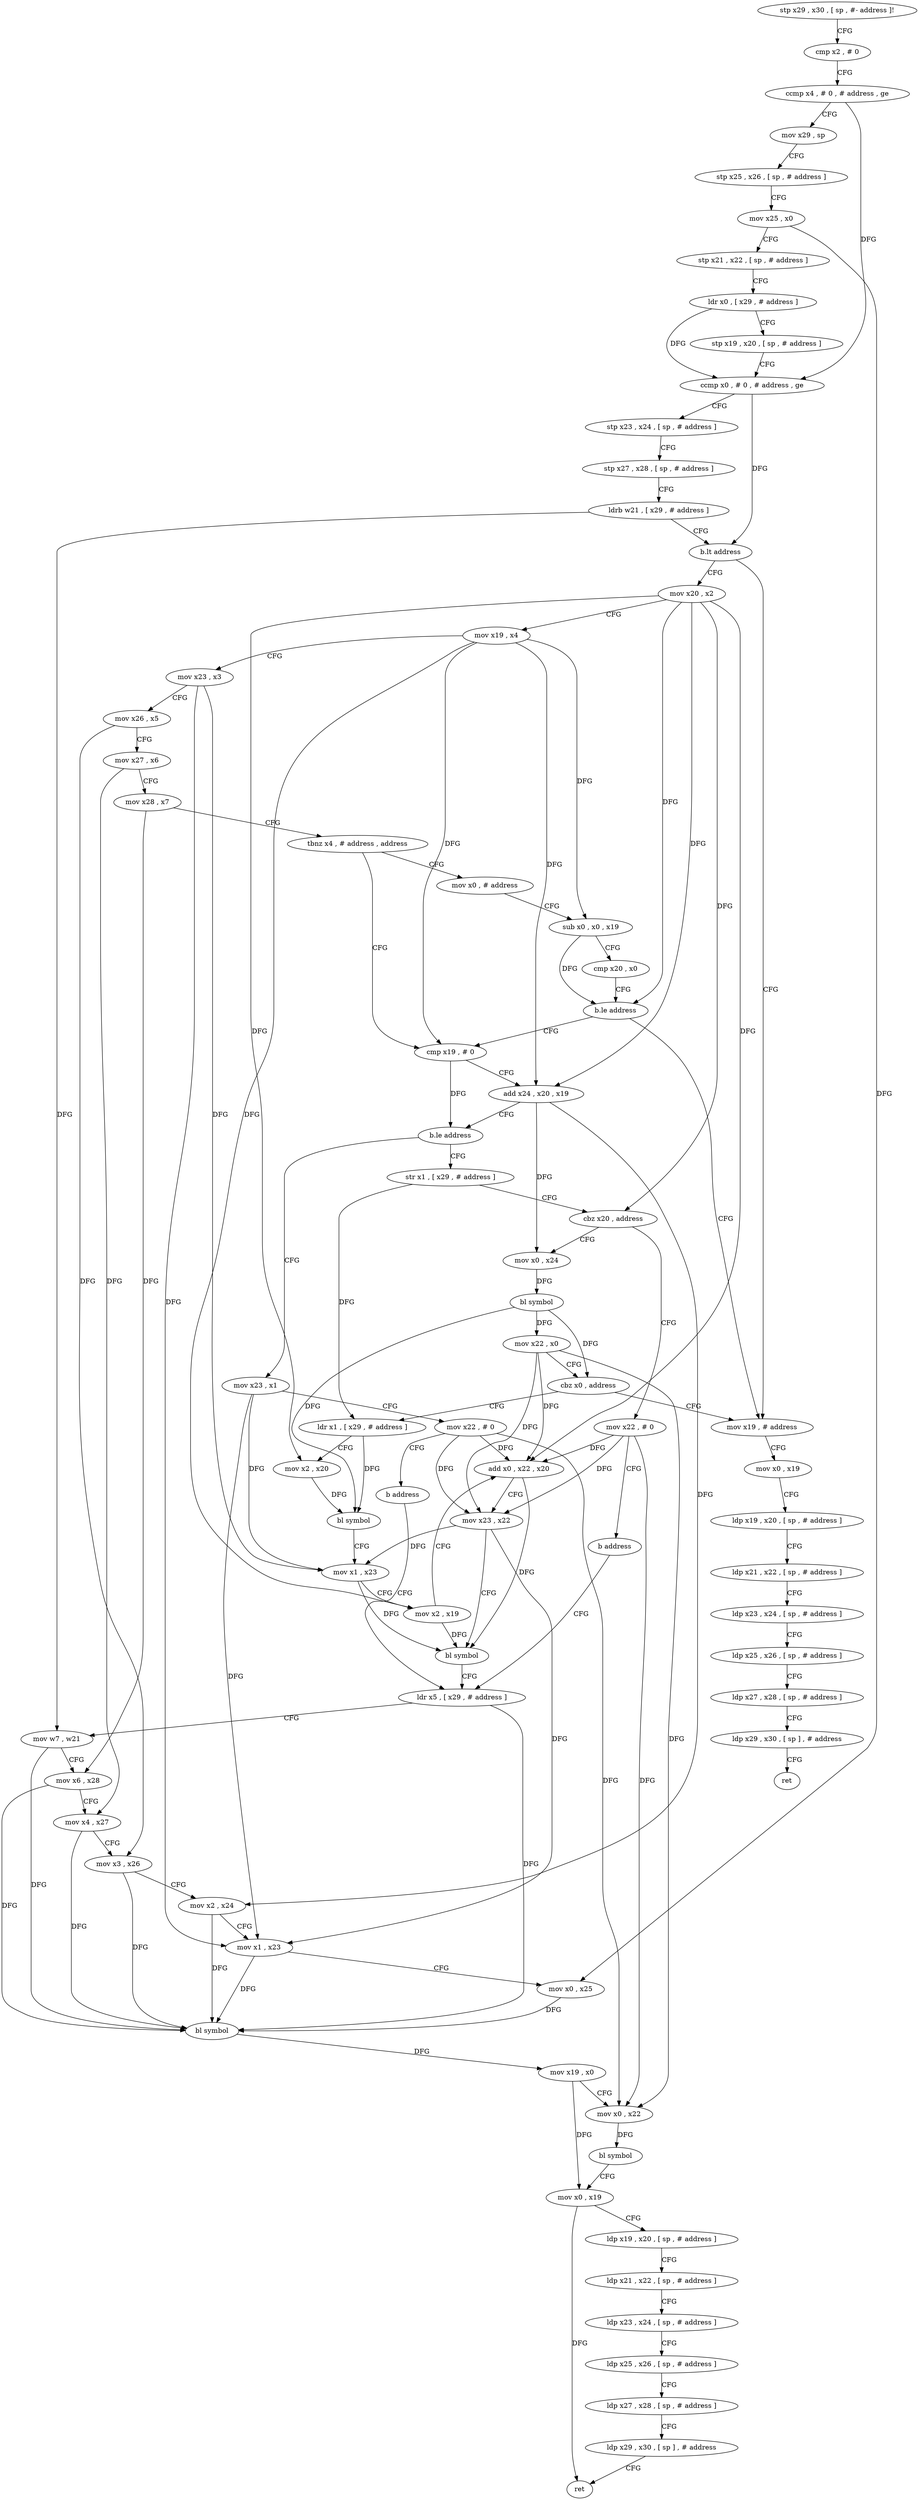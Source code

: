 digraph "func" {
"4368960" [label = "stp x29 , x30 , [ sp , #- address ]!" ]
"4368964" [label = "cmp x2 , # 0" ]
"4368968" [label = "ccmp x4 , # 0 , # address , ge" ]
"4368972" [label = "mov x29 , sp" ]
"4368976" [label = "stp x25 , x26 , [ sp , # address ]" ]
"4368980" [label = "mov x25 , x0" ]
"4368984" [label = "stp x21 , x22 , [ sp , # address ]" ]
"4368988" [label = "ldr x0 , [ x29 , # address ]" ]
"4368992" [label = "stp x19 , x20 , [ sp , # address ]" ]
"4368996" [label = "ccmp x0 , # 0 , # address , ge" ]
"4369000" [label = "stp x23 , x24 , [ sp , # address ]" ]
"4369004" [label = "stp x27 , x28 , [ sp , # address ]" ]
"4369008" [label = "ldrb w21 , [ x29 , # address ]" ]
"4369012" [label = "b.lt address" ]
"4369060" [label = "mov x19 , # address" ]
"4369016" [label = "mov x20 , x2" ]
"4369064" [label = "mov x0 , x19" ]
"4369068" [label = "ldp x19 , x20 , [ sp , # address ]" ]
"4369072" [label = "ldp x21 , x22 , [ sp , # address ]" ]
"4369076" [label = "ldp x23 , x24 , [ sp , # address ]" ]
"4369080" [label = "ldp x25 , x26 , [ sp , # address ]" ]
"4369084" [label = "ldp x27 , x28 , [ sp , # address ]" ]
"4369088" [label = "ldp x29 , x30 , [ sp ] , # address" ]
"4369092" [label = "ret" ]
"4369020" [label = "mov x19 , x4" ]
"4369024" [label = "mov x23 , x3" ]
"4369028" [label = "mov x26 , x5" ]
"4369032" [label = "mov x27 , x6" ]
"4369036" [label = "mov x28 , x7" ]
"4369040" [label = "tbnz x4 , # address , address" ]
"4369096" [label = "cmp x19 , # 0" ]
"4369044" [label = "mov x0 , # address" ]
"4369100" [label = "add x24 , x20 , x19" ]
"4369104" [label = "b.le address" ]
"4369256" [label = "mov x23 , x1" ]
"4369108" [label = "str x1 , [ x29 , # address ]" ]
"4369048" [label = "sub x0 , x0 , x19" ]
"4369052" [label = "cmp x20 , x0" ]
"4369056" [label = "b.le address" ]
"4369260" [label = "mov x22 , # 0" ]
"4369264" [label = "b address" ]
"4369164" [label = "ldr x5 , [ x29 , # address ]" ]
"4369112" [label = "cbz x20 , address" ]
"4369248" [label = "mov x22 , # 0" ]
"4369116" [label = "mov x0 , x24" ]
"4369168" [label = "mov w7 , w21" ]
"4369172" [label = "mov x6 , x28" ]
"4369176" [label = "mov x4 , x27" ]
"4369180" [label = "mov x3 , x26" ]
"4369184" [label = "mov x2 , x24" ]
"4369188" [label = "mov x1 , x23" ]
"4369192" [label = "mov x0 , x25" ]
"4369196" [label = "bl symbol" ]
"4369200" [label = "mov x19 , x0" ]
"4369204" [label = "mov x0 , x22" ]
"4369208" [label = "bl symbol" ]
"4369212" [label = "mov x0 , x19" ]
"4369216" [label = "ldp x19 , x20 , [ sp , # address ]" ]
"4369220" [label = "ldp x21 , x22 , [ sp , # address ]" ]
"4369224" [label = "ldp x23 , x24 , [ sp , # address ]" ]
"4369228" [label = "ldp x25 , x26 , [ sp , # address ]" ]
"4369232" [label = "ldp x27 , x28 , [ sp , # address ]" ]
"4369236" [label = "ldp x29 , x30 , [ sp ] , # address" ]
"4369240" [label = "ret" ]
"4369252" [label = "b address" ]
"4369120" [label = "bl symbol" ]
"4369124" [label = "mov x22 , x0" ]
"4369128" [label = "cbz x0 , address" ]
"4369132" [label = "ldr x1 , [ x29 , # address ]" ]
"4369136" [label = "mov x2 , x20" ]
"4369140" [label = "bl symbol" ]
"4369144" [label = "mov x1 , x23" ]
"4369148" [label = "mov x2 , x19" ]
"4369152" [label = "add x0 , x22 , x20" ]
"4369156" [label = "mov x23 , x22" ]
"4369160" [label = "bl symbol" ]
"4368960" -> "4368964" [ label = "CFG" ]
"4368964" -> "4368968" [ label = "CFG" ]
"4368968" -> "4368972" [ label = "CFG" ]
"4368968" -> "4368996" [ label = "DFG" ]
"4368972" -> "4368976" [ label = "CFG" ]
"4368976" -> "4368980" [ label = "CFG" ]
"4368980" -> "4368984" [ label = "CFG" ]
"4368980" -> "4369192" [ label = "DFG" ]
"4368984" -> "4368988" [ label = "CFG" ]
"4368988" -> "4368992" [ label = "CFG" ]
"4368988" -> "4368996" [ label = "DFG" ]
"4368992" -> "4368996" [ label = "CFG" ]
"4368996" -> "4369000" [ label = "CFG" ]
"4368996" -> "4369012" [ label = "DFG" ]
"4369000" -> "4369004" [ label = "CFG" ]
"4369004" -> "4369008" [ label = "CFG" ]
"4369008" -> "4369012" [ label = "CFG" ]
"4369008" -> "4369168" [ label = "DFG" ]
"4369012" -> "4369060" [ label = "CFG" ]
"4369012" -> "4369016" [ label = "CFG" ]
"4369060" -> "4369064" [ label = "CFG" ]
"4369016" -> "4369020" [ label = "CFG" ]
"4369016" -> "4369100" [ label = "DFG" ]
"4369016" -> "4369056" [ label = "DFG" ]
"4369016" -> "4369112" [ label = "DFG" ]
"4369016" -> "4369136" [ label = "DFG" ]
"4369016" -> "4369152" [ label = "DFG" ]
"4369064" -> "4369068" [ label = "CFG" ]
"4369068" -> "4369072" [ label = "CFG" ]
"4369072" -> "4369076" [ label = "CFG" ]
"4369076" -> "4369080" [ label = "CFG" ]
"4369080" -> "4369084" [ label = "CFG" ]
"4369084" -> "4369088" [ label = "CFG" ]
"4369088" -> "4369092" [ label = "CFG" ]
"4369020" -> "4369024" [ label = "CFG" ]
"4369020" -> "4369096" [ label = "DFG" ]
"4369020" -> "4369100" [ label = "DFG" ]
"4369020" -> "4369048" [ label = "DFG" ]
"4369020" -> "4369148" [ label = "DFG" ]
"4369024" -> "4369028" [ label = "CFG" ]
"4369024" -> "4369188" [ label = "DFG" ]
"4369024" -> "4369144" [ label = "DFG" ]
"4369028" -> "4369032" [ label = "CFG" ]
"4369028" -> "4369180" [ label = "DFG" ]
"4369032" -> "4369036" [ label = "CFG" ]
"4369032" -> "4369176" [ label = "DFG" ]
"4369036" -> "4369040" [ label = "CFG" ]
"4369036" -> "4369172" [ label = "DFG" ]
"4369040" -> "4369096" [ label = "CFG" ]
"4369040" -> "4369044" [ label = "CFG" ]
"4369096" -> "4369100" [ label = "CFG" ]
"4369096" -> "4369104" [ label = "DFG" ]
"4369044" -> "4369048" [ label = "CFG" ]
"4369100" -> "4369104" [ label = "CFG" ]
"4369100" -> "4369184" [ label = "DFG" ]
"4369100" -> "4369116" [ label = "DFG" ]
"4369104" -> "4369256" [ label = "CFG" ]
"4369104" -> "4369108" [ label = "CFG" ]
"4369256" -> "4369260" [ label = "CFG" ]
"4369256" -> "4369188" [ label = "DFG" ]
"4369256" -> "4369144" [ label = "DFG" ]
"4369108" -> "4369112" [ label = "CFG" ]
"4369108" -> "4369132" [ label = "DFG" ]
"4369048" -> "4369052" [ label = "CFG" ]
"4369048" -> "4369056" [ label = "DFG" ]
"4369052" -> "4369056" [ label = "CFG" ]
"4369056" -> "4369096" [ label = "CFG" ]
"4369056" -> "4369060" [ label = "CFG" ]
"4369260" -> "4369264" [ label = "CFG" ]
"4369260" -> "4369204" [ label = "DFG" ]
"4369260" -> "4369152" [ label = "DFG" ]
"4369260" -> "4369156" [ label = "DFG" ]
"4369264" -> "4369164" [ label = "CFG" ]
"4369164" -> "4369168" [ label = "CFG" ]
"4369164" -> "4369196" [ label = "DFG" ]
"4369112" -> "4369248" [ label = "CFG" ]
"4369112" -> "4369116" [ label = "CFG" ]
"4369248" -> "4369252" [ label = "CFG" ]
"4369248" -> "4369204" [ label = "DFG" ]
"4369248" -> "4369152" [ label = "DFG" ]
"4369248" -> "4369156" [ label = "DFG" ]
"4369116" -> "4369120" [ label = "DFG" ]
"4369168" -> "4369172" [ label = "CFG" ]
"4369168" -> "4369196" [ label = "DFG" ]
"4369172" -> "4369176" [ label = "CFG" ]
"4369172" -> "4369196" [ label = "DFG" ]
"4369176" -> "4369180" [ label = "CFG" ]
"4369176" -> "4369196" [ label = "DFG" ]
"4369180" -> "4369184" [ label = "CFG" ]
"4369180" -> "4369196" [ label = "DFG" ]
"4369184" -> "4369188" [ label = "CFG" ]
"4369184" -> "4369196" [ label = "DFG" ]
"4369188" -> "4369192" [ label = "CFG" ]
"4369188" -> "4369196" [ label = "DFG" ]
"4369192" -> "4369196" [ label = "DFG" ]
"4369196" -> "4369200" [ label = "DFG" ]
"4369200" -> "4369204" [ label = "CFG" ]
"4369200" -> "4369212" [ label = "DFG" ]
"4369204" -> "4369208" [ label = "DFG" ]
"4369208" -> "4369212" [ label = "CFG" ]
"4369212" -> "4369216" [ label = "CFG" ]
"4369212" -> "4369240" [ label = "DFG" ]
"4369216" -> "4369220" [ label = "CFG" ]
"4369220" -> "4369224" [ label = "CFG" ]
"4369224" -> "4369228" [ label = "CFG" ]
"4369228" -> "4369232" [ label = "CFG" ]
"4369232" -> "4369236" [ label = "CFG" ]
"4369236" -> "4369240" [ label = "CFG" ]
"4369252" -> "4369164" [ label = "CFG" ]
"4369120" -> "4369124" [ label = "DFG" ]
"4369120" -> "4369128" [ label = "DFG" ]
"4369120" -> "4369140" [ label = "DFG" ]
"4369124" -> "4369128" [ label = "CFG" ]
"4369124" -> "4369204" [ label = "DFG" ]
"4369124" -> "4369152" [ label = "DFG" ]
"4369124" -> "4369156" [ label = "DFG" ]
"4369128" -> "4369060" [ label = "CFG" ]
"4369128" -> "4369132" [ label = "CFG" ]
"4369132" -> "4369136" [ label = "CFG" ]
"4369132" -> "4369140" [ label = "DFG" ]
"4369136" -> "4369140" [ label = "DFG" ]
"4369140" -> "4369144" [ label = "CFG" ]
"4369144" -> "4369148" [ label = "CFG" ]
"4369144" -> "4369160" [ label = "DFG" ]
"4369148" -> "4369152" [ label = "CFG" ]
"4369148" -> "4369160" [ label = "DFG" ]
"4369152" -> "4369156" [ label = "CFG" ]
"4369152" -> "4369160" [ label = "DFG" ]
"4369156" -> "4369160" [ label = "CFG" ]
"4369156" -> "4369188" [ label = "DFG" ]
"4369156" -> "4369144" [ label = "DFG" ]
"4369160" -> "4369164" [ label = "CFG" ]
}
